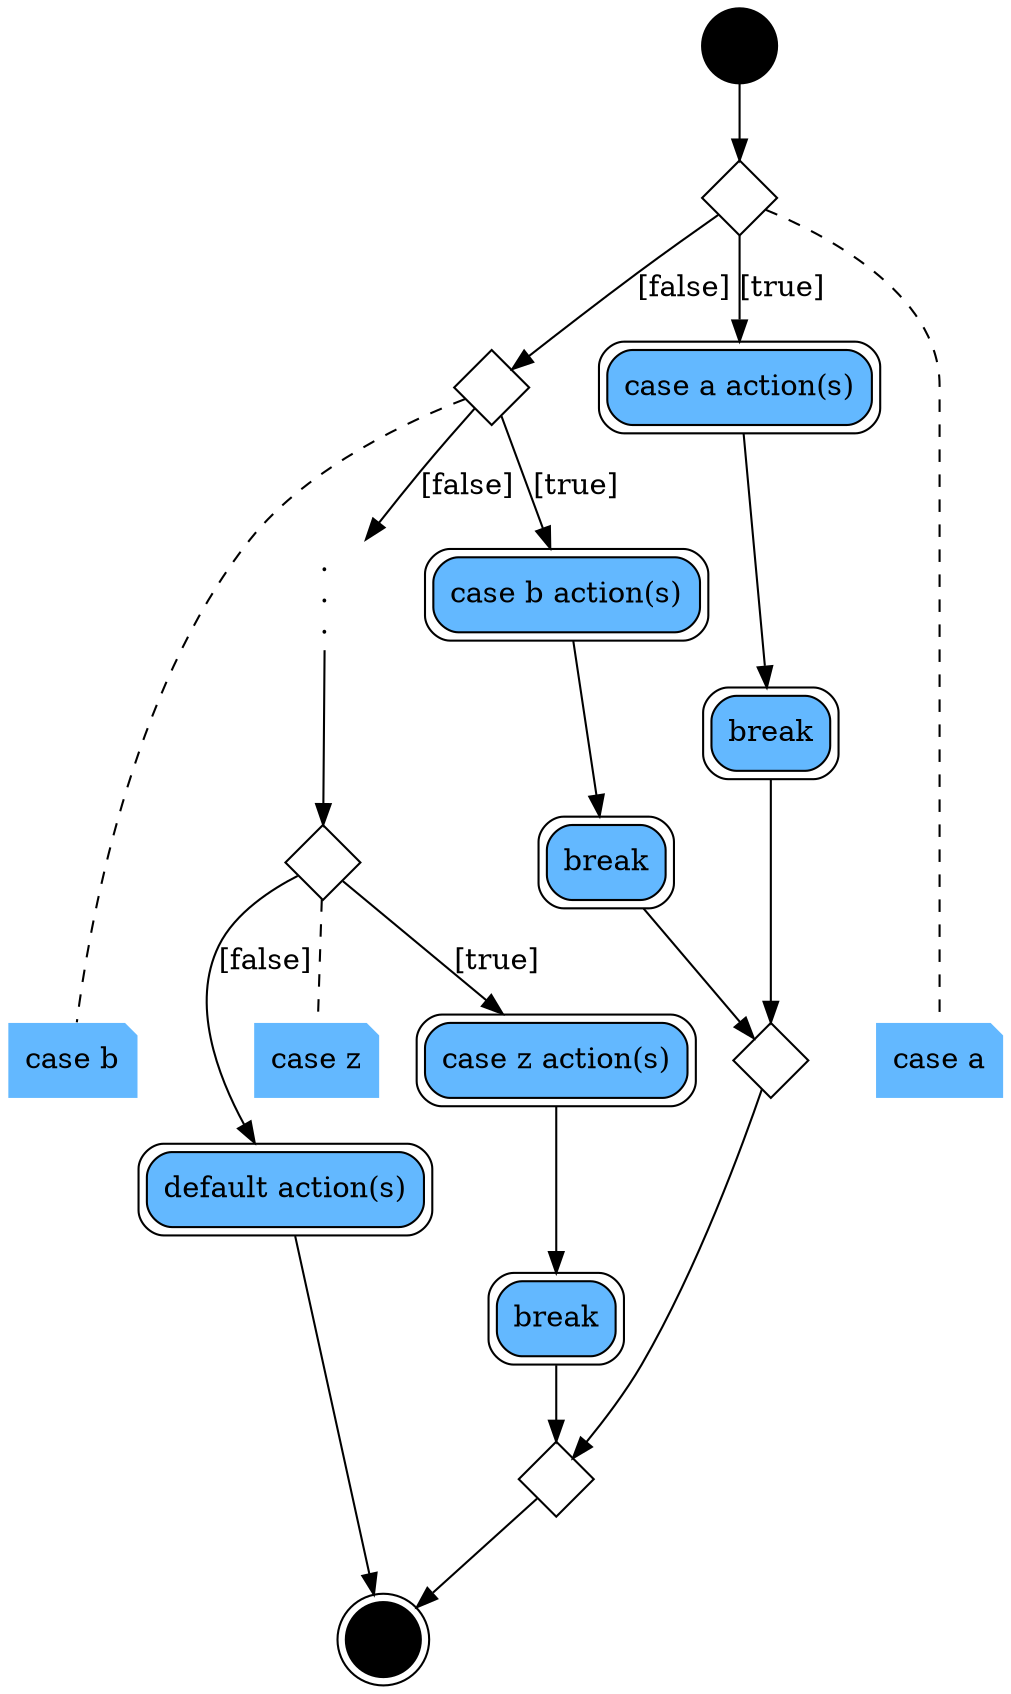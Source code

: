 /*
   5.12
   Switch multiple-selection statement UML activity diagram with 'break'
   statements.
*/
strict digraph "SwitchStatement" {

    graph [rankdir="TB"];

    subgraph "main" {
        /* Initial and final state symbols. */
        node [fillcolor="black", label="", shape="circle", style="filled"];
        Start;
        End [peripheries="2"];

        /* Merge and Decision symbols. */
        node [fillcolor="white", orientation="45", shape="square"];
        DecisionA, DecisionB, DecisionZ, MergeAB, MergeBZ;

        /* Action state symbols. */
        node [
            fillcolor="steelblue1",
            label="break",
            orientation="0",
            peripheries="2",
            shape="rect",
            style="filled,rounded"
        ];
        CaseActionA [label="case a action(s)"];
        CaseActionB [label="case b action(s)"];
        CaseActionZ [label="case z action(s)"];
        CaseActionDefault [label="default action(s)"];
        CaseBreakA, CaseBreakB, CaseBreakZ;

        /* Abbreviation symbol. */
        Abbreviation [
            fillcolor="white",
            label=".\n.\n.",
            peripheries="0",
            style=""
        ];
    }

    subgraph "note" {
        graph [rank="same"];
        /* Note symbols for decision 'A', 'B', and 'Z'. */
        node [
            fillcolor="steelblue1",
            peripheries="0",
            shape="note",
            style="filled"
        ];
        NoteDecisionA [label="case a"];
        NoteDecisionB [label="case b"];
        NoteDecisionZ [label="case z"];
    }

    Start -> DecisionA;
    Abbreviation -> DecisionZ;
    CaseActionDefault -> End;
    CaseActionA -> CaseBreakA -> MergeAB -> MergeBZ -> End;
    CaseActionB -> CaseBreakB -> MergeAB;
    CaseActionZ -> CaseBreakZ -> MergeBZ;

    edge [label="[true]"];
    DecisionA -> CaseActionA;
    DecisionB -> CaseActionB;
    DecisionZ -> CaseActionZ;

    edge [label="[false]"];
    DecisionA -> DecisionB -> Abbreviation;
    DecisionZ -> CaseActionDefault;

    edge [arrowhead="none", style="dashed", label=""];
    DecisionA -> NoteDecisionA;
    DecisionB -> NoteDecisionB;
    DecisionZ -> NoteDecisionZ;
}
